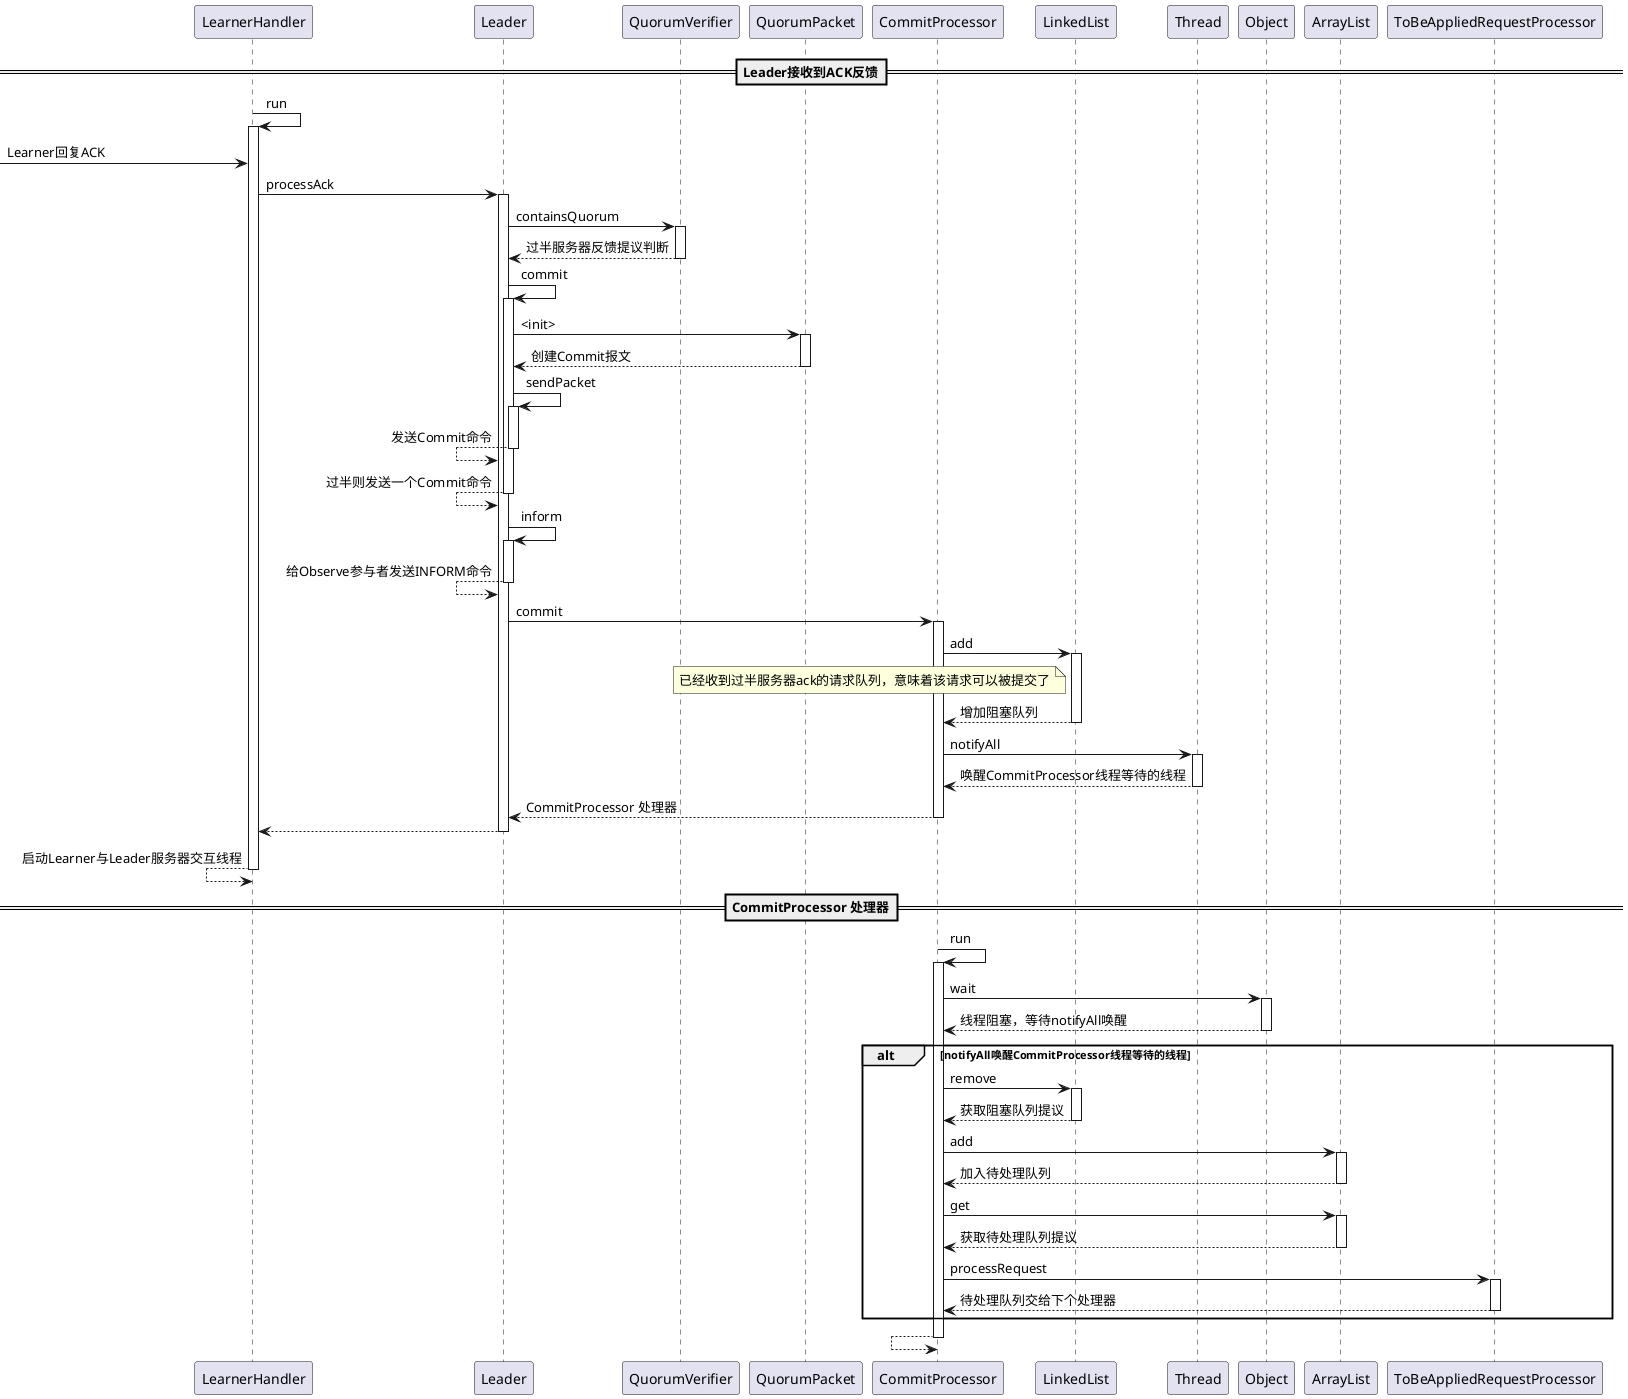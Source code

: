 @startuml

==Leader接收到ACK反馈==

LearnerHandler->LearnerHandler:run
activate LearnerHandler
    [-> LearnerHandler:Learner回复ACK
    LearnerHandler->Leader:processAck
    activate Leader
        Leader->QuorumVerifier:containsQuorum
        activate QuorumVerifier
        Leader<--QuorumVerifier:过半服务器反馈提议判断
        deactivate QuorumVerifier

        Leader->Leader:commit
        activate Leader
            Leader->QuorumPacket:<init>
            activate QuorumPacket
            Leader<--QuorumPacket:创建Commit报文
            deactivate QuorumPacket
            Leader->Leader:sendPacket
            activate Leader
            Leader<--Leader:发送Commit命令
            deactivate Leader
        Leader<--Leader:过半则发送一个Commit命令
        deactivate Leader

        Leader->Leader:inform
        activate Leader
        Leader<--Leader:给Observe参与者发送INFORM命令
        deactivate Leader

        Leader->CommitProcessor:commit
        activate CommitProcessor
            CommitProcessor->LinkedList:add
            activate LinkedList
            note left of LinkedList: 已经收到过半服务器ack的请求队列，意味着该请求可以被提交了
            CommitProcessor<--LinkedList:增加阻塞队列
            deactivate LinkedList
            CommitProcessor->Thread:notifyAll
            activate Thread
            CommitProcessor<--Thread:唤醒CommitProcessor线程等待的线程
            deactivate Thread
        Leader<--CommitProcessor:CommitProcessor 处理器
        deactivate CommitProcessor

    LearnerHandler<--Leader:
    deactivate Leader
LearnerHandler<--LearnerHandler:启动Learner与Leader服务器交互线程
deactivate LearnerHandler

==CommitProcessor 处理器==
CommitProcessor->CommitProcessor:run
activate CommitProcessor
    CommitProcessor->Object:wait
    activate Object
    CommitProcessor<--Object:线程阻塞，等待notifyAll唤醒
    deactivate Object

    alt notifyAll唤醒CommitProcessor线程等待的线程
        CommitProcessor->LinkedList:remove
        activate LinkedList
        CommitProcessor<--LinkedList:获取阻塞队列提议
        deactivate LinkedList

        CommitProcessor->ArrayList:add
        activate ArrayList
        CommitProcessor<--ArrayList:加入待处理队列
        deactivate ArrayList

        CommitProcessor->ArrayList:get
        activate ArrayList
        CommitProcessor<--ArrayList:获取待处理队列提议
        deactivate ArrayList

        CommitProcessor->ToBeAppliedRequestProcessor:processRequest
        activate ToBeAppliedRequestProcessor
        CommitProcessor<--ToBeAppliedRequestProcessor:待处理队列交给下个处理器
        deactivate ToBeAppliedRequestProcessor
    end

CommitProcessor<--CommitProcessor:
deactivate CommitProcessor


@enduml